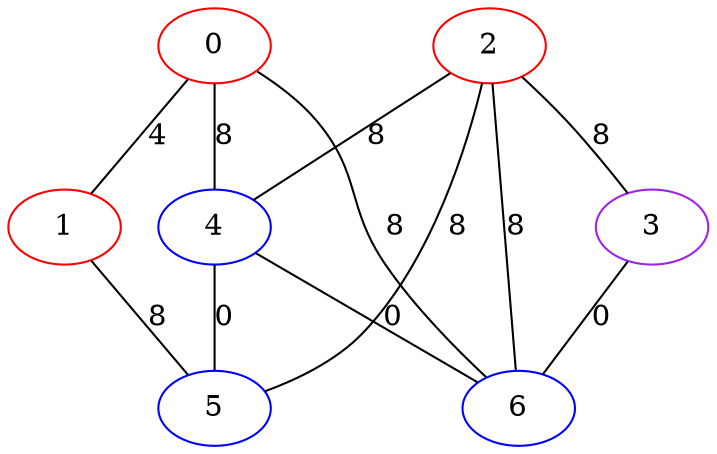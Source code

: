 graph "" {
0 [color=red, weight=1];
1 [color=red, weight=1];
2 [color=red, weight=1];
3 [color=purple, weight=4];
4 [color=blue, weight=3];
5 [color=blue, weight=3];
6 [color=blue, weight=3];
0 -- 1  [key=0, label=4];
0 -- 4  [key=0, label=8];
0 -- 6  [key=0, label=8];
1 -- 5  [key=0, label=8];
2 -- 3  [key=0, label=8];
2 -- 4  [key=0, label=8];
2 -- 5  [key=0, label=8];
2 -- 6  [key=0, label=8];
3 -- 6  [key=0, label=0];
4 -- 5  [key=0, label=0];
4 -- 6  [key=0, label=0];
}
